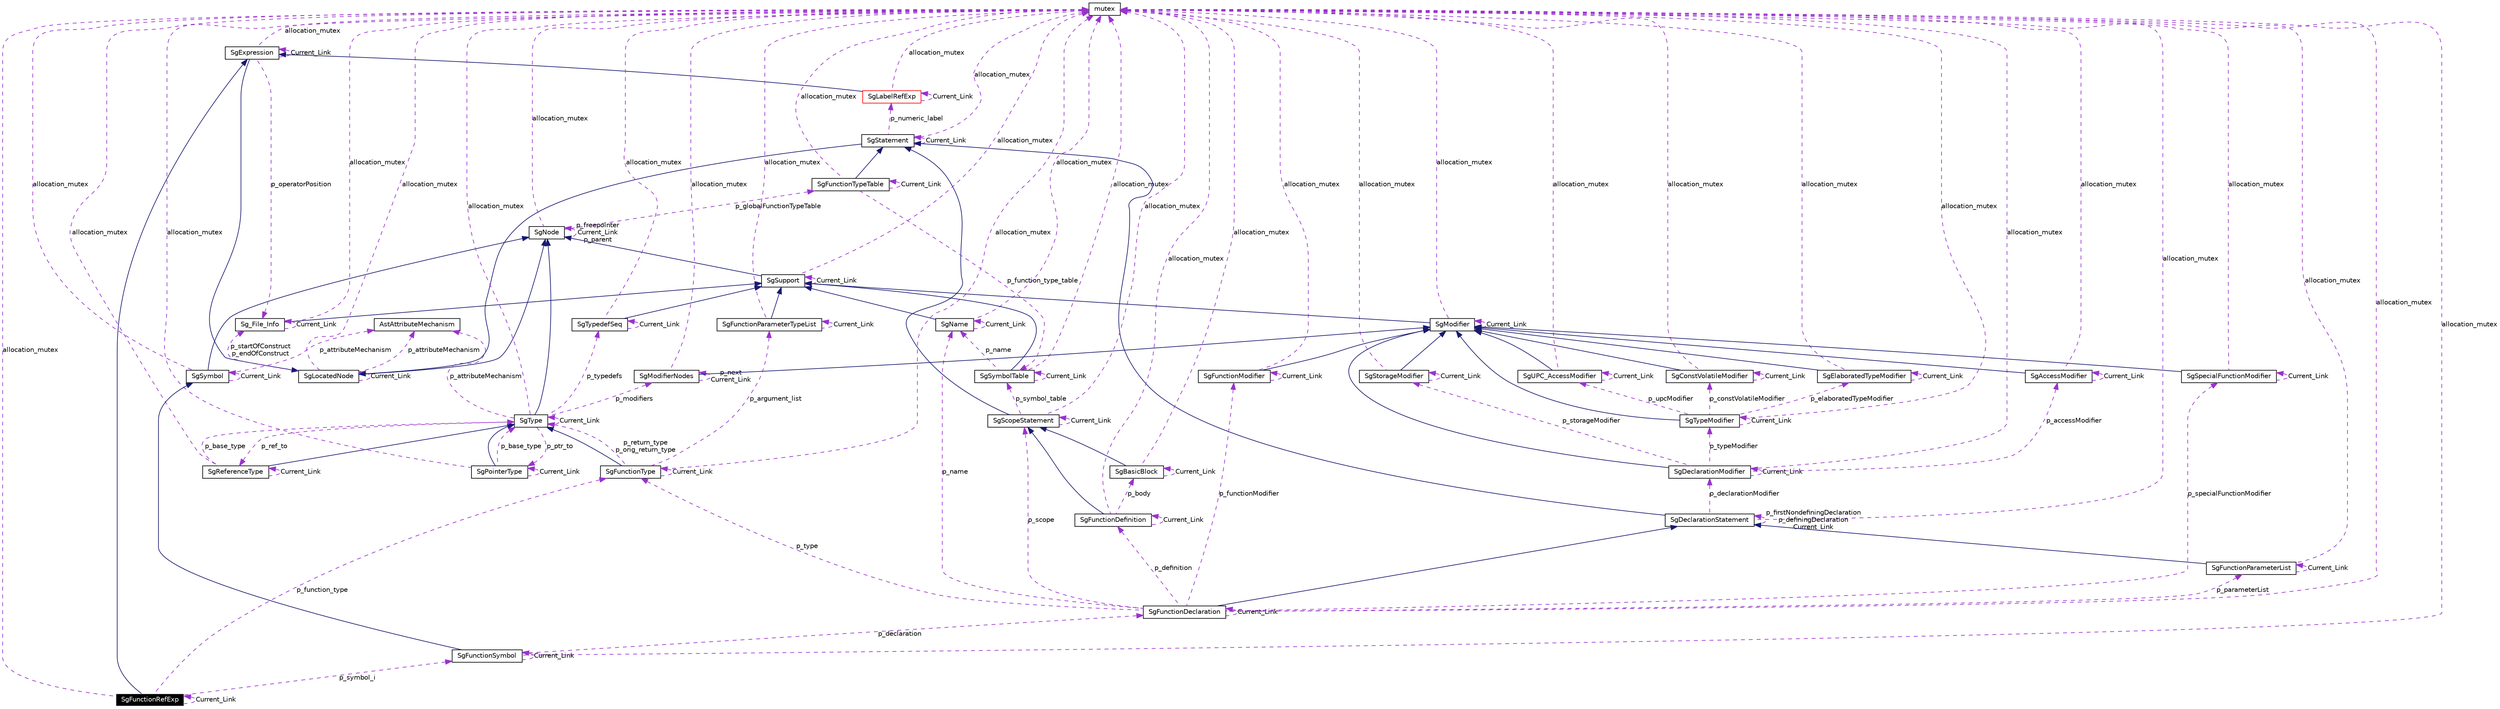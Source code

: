 digraph G
{
  edge [fontname="Helvetica",fontsize=10,labelfontname="Helvetica",labelfontsize=10];
  node [fontname="Helvetica",fontsize=10,shape=record];
  Node1 [label="SgFunctionRefExp",height=0.2,width=0.4,color="white", fillcolor="black", style="filled" fontcolor="white"];
  Node2 -> Node1 [dir=back,color="midnightblue",fontsize=10,style="solid",fontname="Helvetica"];
  Node2 [label="SgExpression",height=0.2,width=0.4,color="black",URL="$classSgExpression.html"];
  Node3 -> Node2 [dir=back,color="midnightblue",fontsize=10,style="solid",fontname="Helvetica"];
  Node3 [label="SgLocatedNode",height=0.2,width=0.4,color="black",URL="$classSgLocatedNode.html"];
  Node4 -> Node3 [dir=back,color="midnightblue",fontsize=10,style="solid",fontname="Helvetica"];
  Node4 [label="SgNode",height=0.2,width=0.4,color="black",URL="$classSgNode.html"];
  Node5 -> Node4 [dir=back,color="darkorchid3",fontsize=10,style="dashed",label="p_globalFunctionTypeTable",fontname="Helvetica"];
  Node5 [label="SgFunctionTypeTable",height=0.2,width=0.4,color="black",URL="$classSgFunctionTypeTable.html"];
  Node6 -> Node5 [dir=back,color="midnightblue",fontsize=10,style="solid",fontname="Helvetica"];
  Node6 [label="SgStatement",height=0.2,width=0.4,color="black",URL="$classSgStatement.html"];
  Node3 -> Node6 [dir=back,color="midnightblue",fontsize=10,style="solid",fontname="Helvetica"];
  Node7 -> Node6 [dir=back,color="darkorchid3",fontsize=10,style="dashed",label="p_numeric_label",fontname="Helvetica"];
  Node7 [label="SgLabelRefExp",height=0.2,width=0.4,color="red",URL="$classSgLabelRefExp.html"];
  Node2 -> Node7 [dir=back,color="midnightblue",fontsize=10,style="solid",fontname="Helvetica"];
  Node7 -> Node7 [dir=back,color="darkorchid3",fontsize=10,style="dashed",label="Current_Link",fontname="Helvetica"];
  Node8 -> Node7 [dir=back,color="darkorchid3",fontsize=10,style="dashed",label="allocation_mutex",fontname="Helvetica"];
  Node8 [label="mutex",height=0.2,width=0.4,color="black",URL="$classmutex.html"];
  Node6 -> Node6 [dir=back,color="darkorchid3",fontsize=10,style="dashed",label="Current_Link",fontname="Helvetica"];
  Node8 -> Node6 [dir=back,color="darkorchid3",fontsize=10,style="dashed",label="allocation_mutex",fontname="Helvetica"];
  Node5 -> Node5 [dir=back,color="darkorchid3",fontsize=10,style="dashed",label="Current_Link",fontname="Helvetica"];
  Node8 -> Node5 [dir=back,color="darkorchid3",fontsize=10,style="dashed",label="allocation_mutex",fontname="Helvetica"];
  Node9 -> Node5 [dir=back,color="darkorchid3",fontsize=10,style="dashed",label="p_function_type_table",fontname="Helvetica"];
  Node9 [label="SgSymbolTable",height=0.2,width=0.4,color="black",URL="$classSgSymbolTable.html"];
  Node10 -> Node9 [dir=back,color="midnightblue",fontsize=10,style="solid",fontname="Helvetica"];
  Node10 [label="SgSupport",height=0.2,width=0.4,color="black",URL="$classSgSupport.html"];
  Node4 -> Node10 [dir=back,color="midnightblue",fontsize=10,style="solid",fontname="Helvetica"];
  Node8 -> Node10 [dir=back,color="darkorchid3",fontsize=10,style="dashed",label="allocation_mutex",fontname="Helvetica"];
  Node10 -> Node10 [dir=back,color="darkorchid3",fontsize=10,style="dashed",label="Current_Link",fontname="Helvetica"];
  Node8 -> Node9 [dir=back,color="darkorchid3",fontsize=10,style="dashed",label="allocation_mutex",fontname="Helvetica"];
  Node11 -> Node9 [dir=back,color="darkorchid3",fontsize=10,style="dashed",label="p_name",fontname="Helvetica"];
  Node11 [label="SgName",height=0.2,width=0.4,color="black",URL="$classSgName.html"];
  Node10 -> Node11 [dir=back,color="midnightblue",fontsize=10,style="solid",fontname="Helvetica"];
  Node8 -> Node11 [dir=back,color="darkorchid3",fontsize=10,style="dashed",label="allocation_mutex",fontname="Helvetica"];
  Node11 -> Node11 [dir=back,color="darkorchid3",fontsize=10,style="dashed",label="Current_Link",fontname="Helvetica"];
  Node9 -> Node9 [dir=back,color="darkorchid3",fontsize=10,style="dashed",label="Current_Link",fontname="Helvetica"];
  Node4 -> Node4 [dir=back,color="darkorchid3",fontsize=10,style="dashed",label="p_freepointer\nCurrent_Link\np_parent",fontname="Helvetica"];
  Node8 -> Node4 [dir=back,color="darkorchid3",fontsize=10,style="dashed",label="allocation_mutex",fontname="Helvetica"];
  Node8 -> Node3 [dir=back,color="darkorchid3",fontsize=10,style="dashed",label="allocation_mutex",fontname="Helvetica"];
  Node12 -> Node3 [dir=back,color="darkorchid3",fontsize=10,style="dashed",label="p_attributeMechanism",fontname="Helvetica"];
  Node12 [label="AstAttributeMechanism",height=0.2,width=0.4,color="black",URL="$classAstAttributeMechanism.html"];
  Node13 -> Node3 [dir=back,color="darkorchid3",fontsize=10,style="dashed",label="p_startOfConstruct\np_endOfConstruct",fontname="Helvetica"];
  Node13 [label="Sg_File_Info",height=0.2,width=0.4,color="black",URL="$classSg__File__Info.html"];
  Node10 -> Node13 [dir=back,color="midnightblue",fontsize=10,style="solid",fontname="Helvetica"];
  Node8 -> Node13 [dir=back,color="darkorchid3",fontsize=10,style="dashed",label="allocation_mutex",fontname="Helvetica"];
  Node13 -> Node13 [dir=back,color="darkorchid3",fontsize=10,style="dashed",label="Current_Link",fontname="Helvetica"];
  Node3 -> Node3 [dir=back,color="darkorchid3",fontsize=10,style="dashed",label="Current_Link",fontname="Helvetica"];
  Node2 -> Node2 [dir=back,color="darkorchid3",fontsize=10,style="dashed",label="Current_Link",fontname="Helvetica"];
  Node8 -> Node2 [dir=back,color="darkorchid3",fontsize=10,style="dashed",label="allocation_mutex",fontname="Helvetica"];
  Node13 -> Node2 [dir=back,color="darkorchid3",fontsize=10,style="dashed",label="p_operatorPosition",fontname="Helvetica"];
  Node1 -> Node1 [dir=back,color="darkorchid3",fontsize=10,style="dashed",label="Current_Link",fontname="Helvetica"];
  Node8 -> Node1 [dir=back,color="darkorchid3",fontsize=10,style="dashed",label="allocation_mutex",fontname="Helvetica"];
  Node14 -> Node1 [dir=back,color="darkorchid3",fontsize=10,style="dashed",label="p_function_type",fontname="Helvetica"];
  Node14 [label="SgFunctionType",height=0.2,width=0.4,color="black",URL="$classSgFunctionType.html"];
  Node15 -> Node14 [dir=back,color="midnightblue",fontsize=10,style="solid",fontname="Helvetica"];
  Node15 [label="SgType",height=0.2,width=0.4,color="black",URL="$classSgType.html"];
  Node4 -> Node15 [dir=back,color="midnightblue",fontsize=10,style="solid",fontname="Helvetica"];
  Node16 -> Node15 [dir=back,color="darkorchid3",fontsize=10,style="dashed",label="p_ptr_to",fontname="Helvetica"];
  Node16 [label="SgPointerType",height=0.2,width=0.4,color="black",URL="$classSgPointerType.html"];
  Node15 -> Node16 [dir=back,color="midnightblue",fontsize=10,style="solid",fontname="Helvetica"];
  Node16 -> Node16 [dir=back,color="darkorchid3",fontsize=10,style="dashed",label="Current_Link",fontname="Helvetica"];
  Node8 -> Node16 [dir=back,color="darkorchid3",fontsize=10,style="dashed",label="allocation_mutex",fontname="Helvetica"];
  Node15 -> Node16 [dir=back,color="darkorchid3",fontsize=10,style="dashed",label="p_base_type",fontname="Helvetica"];
  Node17 -> Node15 [dir=back,color="darkorchid3",fontsize=10,style="dashed",label="p_ref_to",fontname="Helvetica"];
  Node17 [label="SgReferenceType",height=0.2,width=0.4,color="black",URL="$classSgReferenceType.html"];
  Node15 -> Node17 [dir=back,color="midnightblue",fontsize=10,style="solid",fontname="Helvetica"];
  Node17 -> Node17 [dir=back,color="darkorchid3",fontsize=10,style="dashed",label="Current_Link",fontname="Helvetica"];
  Node8 -> Node17 [dir=back,color="darkorchid3",fontsize=10,style="dashed",label="allocation_mutex",fontname="Helvetica"];
  Node15 -> Node17 [dir=back,color="darkorchid3",fontsize=10,style="dashed",label="p_base_type",fontname="Helvetica"];
  Node18 -> Node15 [dir=back,color="darkorchid3",fontsize=10,style="dashed",label="p_modifiers",fontname="Helvetica"];
  Node18 [label="SgModifierNodes",height=0.2,width=0.4,color="black",URL="$classSgModifierNodes.html"];
  Node19 -> Node18 [dir=back,color="midnightblue",fontsize=10,style="solid",fontname="Helvetica"];
  Node19 [label="SgModifier",height=0.2,width=0.4,color="black",URL="$classSgModifier.html"];
  Node10 -> Node19 [dir=back,color="midnightblue",fontsize=10,style="solid",fontname="Helvetica"];
  Node8 -> Node19 [dir=back,color="darkorchid3",fontsize=10,style="dashed",label="allocation_mutex",fontname="Helvetica"];
  Node19 -> Node19 [dir=back,color="darkorchid3",fontsize=10,style="dashed",label="Current_Link",fontname="Helvetica"];
  Node18 -> Node18 [dir=back,color="darkorchid3",fontsize=10,style="dashed",label="p_next\nCurrent_Link",fontname="Helvetica"];
  Node8 -> Node18 [dir=back,color="darkorchid3",fontsize=10,style="dashed",label="allocation_mutex",fontname="Helvetica"];
  Node8 -> Node15 [dir=back,color="darkorchid3",fontsize=10,style="dashed",label="allocation_mutex",fontname="Helvetica"];
  Node12 -> Node15 [dir=back,color="darkorchid3",fontsize=10,style="dashed",label="p_attributeMechanism",fontname="Helvetica"];
  Node20 -> Node15 [dir=back,color="darkorchid3",fontsize=10,style="dashed",label="p_typedefs",fontname="Helvetica"];
  Node20 [label="SgTypedefSeq",height=0.2,width=0.4,color="black",URL="$classSgTypedefSeq.html"];
  Node10 -> Node20 [dir=back,color="midnightblue",fontsize=10,style="solid",fontname="Helvetica"];
  Node8 -> Node20 [dir=back,color="darkorchid3",fontsize=10,style="dashed",label="allocation_mutex",fontname="Helvetica"];
  Node20 -> Node20 [dir=back,color="darkorchid3",fontsize=10,style="dashed",label="Current_Link",fontname="Helvetica"];
  Node15 -> Node15 [dir=back,color="darkorchid3",fontsize=10,style="dashed",label="Current_Link",fontname="Helvetica"];
  Node8 -> Node14 [dir=back,color="darkorchid3",fontsize=10,style="dashed",label="allocation_mutex",fontname="Helvetica"];
  Node21 -> Node14 [dir=back,color="darkorchid3",fontsize=10,style="dashed",label="p_argument_list",fontname="Helvetica"];
  Node21 [label="SgFunctionParameterTypeList",height=0.2,width=0.4,color="black",URL="$classSgFunctionParameterTypeList.html"];
  Node10 -> Node21 [dir=back,color="midnightblue",fontsize=10,style="solid",fontname="Helvetica"];
  Node8 -> Node21 [dir=back,color="darkorchid3",fontsize=10,style="dashed",label="allocation_mutex",fontname="Helvetica"];
  Node21 -> Node21 [dir=back,color="darkorchid3",fontsize=10,style="dashed",label="Current_Link",fontname="Helvetica"];
  Node14 -> Node14 [dir=back,color="darkorchid3",fontsize=10,style="dashed",label="Current_Link",fontname="Helvetica"];
  Node15 -> Node14 [dir=back,color="darkorchid3",fontsize=10,style="dashed",label="p_return_type\np_orig_return_type",fontname="Helvetica"];
  Node22 -> Node1 [dir=back,color="darkorchid3",fontsize=10,style="dashed",label="p_symbol_i",fontname="Helvetica"];
  Node22 [label="SgFunctionSymbol",height=0.2,width=0.4,color="black",URL="$classSgFunctionSymbol.html"];
  Node23 -> Node22 [dir=back,color="midnightblue",fontsize=10,style="solid",fontname="Helvetica"];
  Node23 [label="SgSymbol",height=0.2,width=0.4,color="black",URL="$classSgSymbol.html"];
  Node4 -> Node23 [dir=back,color="midnightblue",fontsize=10,style="solid",fontname="Helvetica"];
  Node8 -> Node23 [dir=back,color="darkorchid3",fontsize=10,style="dashed",label="allocation_mutex",fontname="Helvetica"];
  Node12 -> Node23 [dir=back,color="darkorchid3",fontsize=10,style="dashed",label="p_attributeMechanism",fontname="Helvetica"];
  Node23 -> Node23 [dir=back,color="darkorchid3",fontsize=10,style="dashed",label="Current_Link",fontname="Helvetica"];
  Node24 -> Node22 [dir=back,color="darkorchid3",fontsize=10,style="dashed",label="p_declaration",fontname="Helvetica"];
  Node24 [label="SgFunctionDeclaration",height=0.2,width=0.4,color="black",URL="$classSgFunctionDeclaration.html"];
  Node25 -> Node24 [dir=back,color="midnightblue",fontsize=10,style="solid",fontname="Helvetica"];
  Node25 [label="SgDeclarationStatement",height=0.2,width=0.4,color="black",URL="$classSgDeclarationStatement.html"];
  Node6 -> Node25 [dir=back,color="midnightblue",fontsize=10,style="solid",fontname="Helvetica"];
  Node26 -> Node25 [dir=back,color="darkorchid3",fontsize=10,style="dashed",label="p_declarationModifier",fontname="Helvetica"];
  Node26 [label="SgDeclarationModifier",height=0.2,width=0.4,color="black",URL="$classSgDeclarationModifier.html"];
  Node19 -> Node26 [dir=back,color="midnightblue",fontsize=10,style="solid",fontname="Helvetica"];
  Node27 -> Node26 [dir=back,color="darkorchid3",fontsize=10,style="dashed",label="p_typeModifier",fontname="Helvetica"];
  Node27 [label="SgTypeModifier",height=0.2,width=0.4,color="black",URL="$classSgTypeModifier.html"];
  Node19 -> Node27 [dir=back,color="midnightblue",fontsize=10,style="solid",fontname="Helvetica"];
  Node28 -> Node27 [dir=back,color="darkorchid3",fontsize=10,style="dashed",label="p_elaboratedTypeModifier",fontname="Helvetica"];
  Node28 [label="SgElaboratedTypeModifier",height=0.2,width=0.4,color="black",URL="$classSgElaboratedTypeModifier.html"];
  Node19 -> Node28 [dir=back,color="midnightblue",fontsize=10,style="solid",fontname="Helvetica"];
  Node28 -> Node28 [dir=back,color="darkorchid3",fontsize=10,style="dashed",label="Current_Link",fontname="Helvetica"];
  Node8 -> Node28 [dir=back,color="darkorchid3",fontsize=10,style="dashed",label="allocation_mutex",fontname="Helvetica"];
  Node27 -> Node27 [dir=back,color="darkorchid3",fontsize=10,style="dashed",label="Current_Link",fontname="Helvetica"];
  Node29 -> Node27 [dir=back,color="darkorchid3",fontsize=10,style="dashed",label="p_constVolatileModifier",fontname="Helvetica"];
  Node29 [label="SgConstVolatileModifier",height=0.2,width=0.4,color="black",URL="$classSgConstVolatileModifier.html"];
  Node19 -> Node29 [dir=back,color="midnightblue",fontsize=10,style="solid",fontname="Helvetica"];
  Node29 -> Node29 [dir=back,color="darkorchid3",fontsize=10,style="dashed",label="Current_Link",fontname="Helvetica"];
  Node8 -> Node29 [dir=back,color="darkorchid3",fontsize=10,style="dashed",label="allocation_mutex",fontname="Helvetica"];
  Node8 -> Node27 [dir=back,color="darkorchid3",fontsize=10,style="dashed",label="allocation_mutex",fontname="Helvetica"];
  Node30 -> Node27 [dir=back,color="darkorchid3",fontsize=10,style="dashed",label="p_upcModifier",fontname="Helvetica"];
  Node30 [label="SgUPC_AccessModifier",height=0.2,width=0.4,color="black",URL="$classSgUPC__AccessModifier.html"];
  Node19 -> Node30 [dir=back,color="midnightblue",fontsize=10,style="solid",fontname="Helvetica"];
  Node8 -> Node30 [dir=back,color="darkorchid3",fontsize=10,style="dashed",label="allocation_mutex",fontname="Helvetica"];
  Node30 -> Node30 [dir=back,color="darkorchid3",fontsize=10,style="dashed",label="Current_Link",fontname="Helvetica"];
  Node26 -> Node26 [dir=back,color="darkorchid3",fontsize=10,style="dashed",label="Current_Link",fontname="Helvetica"];
  Node8 -> Node26 [dir=back,color="darkorchid3",fontsize=10,style="dashed",label="allocation_mutex",fontname="Helvetica"];
  Node31 -> Node26 [dir=back,color="darkorchid3",fontsize=10,style="dashed",label="p_storageModifier",fontname="Helvetica"];
  Node31 [label="SgStorageModifier",height=0.2,width=0.4,color="black",URL="$classSgStorageModifier.html"];
  Node19 -> Node31 [dir=back,color="midnightblue",fontsize=10,style="solid",fontname="Helvetica"];
  Node8 -> Node31 [dir=back,color="darkorchid3",fontsize=10,style="dashed",label="allocation_mutex",fontname="Helvetica"];
  Node31 -> Node31 [dir=back,color="darkorchid3",fontsize=10,style="dashed",label="Current_Link",fontname="Helvetica"];
  Node32 -> Node26 [dir=back,color="darkorchid3",fontsize=10,style="dashed",label="p_accessModifier",fontname="Helvetica"];
  Node32 [label="SgAccessModifier",height=0.2,width=0.4,color="black",URL="$classSgAccessModifier.html"];
  Node19 -> Node32 [dir=back,color="midnightblue",fontsize=10,style="solid",fontname="Helvetica"];
  Node8 -> Node32 [dir=back,color="darkorchid3",fontsize=10,style="dashed",label="allocation_mutex",fontname="Helvetica"];
  Node32 -> Node32 [dir=back,color="darkorchid3",fontsize=10,style="dashed",label="Current_Link",fontname="Helvetica"];
  Node8 -> Node25 [dir=back,color="darkorchid3",fontsize=10,style="dashed",label="allocation_mutex",fontname="Helvetica"];
  Node25 -> Node25 [dir=back,color="darkorchid3",fontsize=10,style="dashed",label="p_firstNondefiningDeclaration\np_definingDeclaration\nCurrent_Link",fontname="Helvetica"];
  Node33 -> Node24 [dir=back,color="darkorchid3",fontsize=10,style="dashed",label="p_functionModifier",fontname="Helvetica"];
  Node33 [label="SgFunctionModifier",height=0.2,width=0.4,color="black",URL="$classSgFunctionModifier.html"];
  Node19 -> Node33 [dir=back,color="midnightblue",fontsize=10,style="solid",fontname="Helvetica"];
  Node33 -> Node33 [dir=back,color="darkorchid3",fontsize=10,style="dashed",label="Current_Link",fontname="Helvetica"];
  Node8 -> Node33 [dir=back,color="darkorchid3",fontsize=10,style="dashed",label="allocation_mutex",fontname="Helvetica"];
  Node24 -> Node24 [dir=back,color="darkorchid3",fontsize=10,style="dashed",label="Current_Link",fontname="Helvetica"];
  Node34 -> Node24 [dir=back,color="darkorchid3",fontsize=10,style="dashed",label="p_definition",fontname="Helvetica"];
  Node34 [label="SgFunctionDefinition",height=0.2,width=0.4,color="black",URL="$classSgFunctionDefinition.html"];
  Node35 -> Node34 [dir=back,color="midnightblue",fontsize=10,style="solid",fontname="Helvetica"];
  Node35 [label="SgScopeStatement",height=0.2,width=0.4,color="black",URL="$classSgScopeStatement.html"];
  Node6 -> Node35 [dir=back,color="midnightblue",fontsize=10,style="solid",fontname="Helvetica"];
  Node8 -> Node35 [dir=back,color="darkorchid3",fontsize=10,style="dashed",label="allocation_mutex",fontname="Helvetica"];
  Node35 -> Node35 [dir=back,color="darkorchid3",fontsize=10,style="dashed",label="Current_Link",fontname="Helvetica"];
  Node9 -> Node35 [dir=back,color="darkorchid3",fontsize=10,style="dashed",label="p_symbol_table",fontname="Helvetica"];
  Node34 -> Node34 [dir=back,color="darkorchid3",fontsize=10,style="dashed",label="Current_Link",fontname="Helvetica"];
  Node8 -> Node34 [dir=back,color="darkorchid3",fontsize=10,style="dashed",label="allocation_mutex",fontname="Helvetica"];
  Node36 -> Node34 [dir=back,color="darkorchid3",fontsize=10,style="dashed",label="p_body",fontname="Helvetica"];
  Node36 [label="SgBasicBlock",height=0.2,width=0.4,color="black",URL="$classSgBasicBlock.html"];
  Node35 -> Node36 [dir=back,color="midnightblue",fontsize=10,style="solid",fontname="Helvetica"];
  Node8 -> Node36 [dir=back,color="darkorchid3",fontsize=10,style="dashed",label="allocation_mutex",fontname="Helvetica"];
  Node36 -> Node36 [dir=back,color="darkorchid3",fontsize=10,style="dashed",label="Current_Link",fontname="Helvetica"];
  Node8 -> Node24 [dir=back,color="darkorchid3",fontsize=10,style="dashed",label="allocation_mutex",fontname="Helvetica"];
  Node14 -> Node24 [dir=back,color="darkorchid3",fontsize=10,style="dashed",label="p_type",fontname="Helvetica"];
  Node35 -> Node24 [dir=back,color="darkorchid3",fontsize=10,style="dashed",label="p_scope",fontname="Helvetica"];
  Node37 -> Node24 [dir=back,color="darkorchid3",fontsize=10,style="dashed",label="p_parameterList",fontname="Helvetica"];
  Node37 [label="SgFunctionParameterList",height=0.2,width=0.4,color="black",URL="$classSgFunctionParameterList.html"];
  Node25 -> Node37 [dir=back,color="midnightblue",fontsize=10,style="solid",fontname="Helvetica"];
  Node8 -> Node37 [dir=back,color="darkorchid3",fontsize=10,style="dashed",label="allocation_mutex",fontname="Helvetica"];
  Node37 -> Node37 [dir=back,color="darkorchid3",fontsize=10,style="dashed",label="Current_Link",fontname="Helvetica"];
  Node11 -> Node24 [dir=back,color="darkorchid3",fontsize=10,style="dashed",label="p_name",fontname="Helvetica"];
  Node38 -> Node24 [dir=back,color="darkorchid3",fontsize=10,style="dashed",label="p_specialFunctionModifier",fontname="Helvetica"];
  Node38 [label="SgSpecialFunctionModifier",height=0.2,width=0.4,color="black",URL="$classSgSpecialFunctionModifier.html"];
  Node19 -> Node38 [dir=back,color="midnightblue",fontsize=10,style="solid",fontname="Helvetica"];
  Node8 -> Node38 [dir=back,color="darkorchid3",fontsize=10,style="dashed",label="allocation_mutex",fontname="Helvetica"];
  Node38 -> Node38 [dir=back,color="darkorchid3",fontsize=10,style="dashed",label="Current_Link",fontname="Helvetica"];
  Node8 -> Node22 [dir=back,color="darkorchid3",fontsize=10,style="dashed",label="allocation_mutex",fontname="Helvetica"];
  Node22 -> Node22 [dir=back,color="darkorchid3",fontsize=10,style="dashed",label="Current_Link",fontname="Helvetica"];
}

